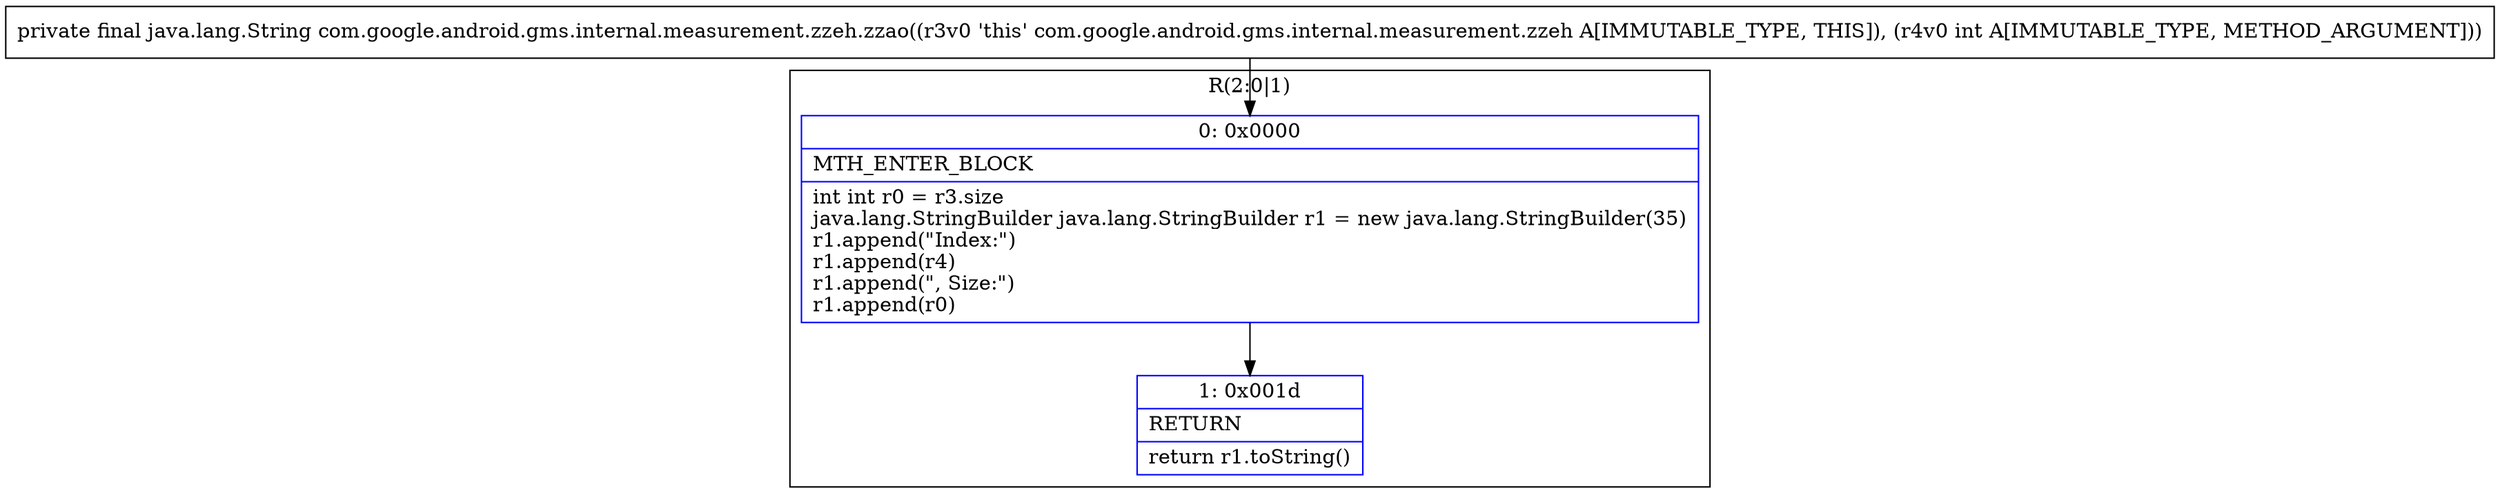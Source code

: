 digraph "CFG forcom.google.android.gms.internal.measurement.zzeh.zzao(I)Ljava\/lang\/String;" {
subgraph cluster_Region_492367869 {
label = "R(2:0|1)";
node [shape=record,color=blue];
Node_0 [shape=record,label="{0\:\ 0x0000|MTH_ENTER_BLOCK\l|int int r0 = r3.size\ljava.lang.StringBuilder java.lang.StringBuilder r1 = new java.lang.StringBuilder(35)\lr1.append(\"Index:\")\lr1.append(r4)\lr1.append(\", Size:\")\lr1.append(r0)\l}"];
Node_1 [shape=record,label="{1\:\ 0x001d|RETURN\l|return r1.toString()\l}"];
}
MethodNode[shape=record,label="{private final java.lang.String com.google.android.gms.internal.measurement.zzeh.zzao((r3v0 'this' com.google.android.gms.internal.measurement.zzeh A[IMMUTABLE_TYPE, THIS]), (r4v0 int A[IMMUTABLE_TYPE, METHOD_ARGUMENT])) }"];
MethodNode -> Node_0;
Node_0 -> Node_1;
}

